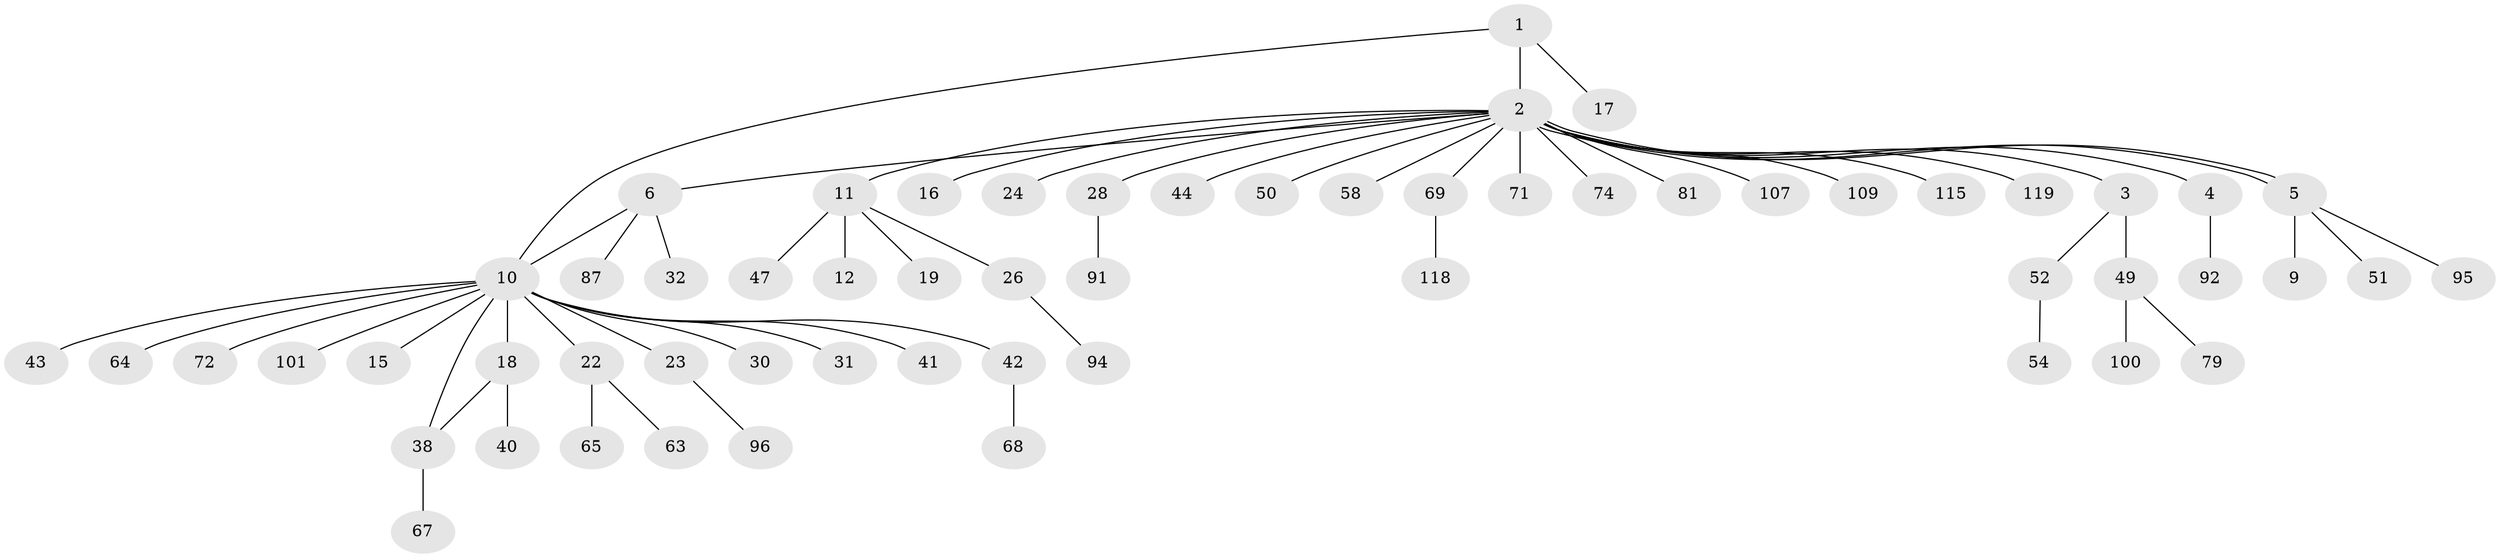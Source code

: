 // original degree distribution, {3: 0.058333333333333334, 22: 0.008333333333333333, 4: 0.041666666666666664, 6: 0.016666666666666666, 2: 0.175, 1: 0.6666666666666666, 5: 0.008333333333333333, 17: 0.008333333333333333, 9: 0.008333333333333333, 18: 0.008333333333333333}
// Generated by graph-tools (version 1.1) at 2025/14/03/09/25 04:14:39]
// undirected, 60 vertices, 62 edges
graph export_dot {
graph [start="1"]
  node [color=gray90,style=filled];
  1;
  2 [super="+36+7"];
  3 [super="+112"];
  4 [super="+39"];
  5 [super="+8"];
  6;
  9 [super="+105+62+21+37"];
  10 [super="+80+113+111+77+61+56+66+35+25+27+13"];
  11 [super="+34+99+88+45+55"];
  12;
  15 [super="+29"];
  16 [super="+90"];
  17;
  18 [super="+59"];
  19;
  22 [super="+33+53"];
  23;
  24;
  26;
  28;
  30;
  31;
  32;
  38;
  40;
  41;
  42;
  43;
  44;
  47;
  49;
  50 [super="+86"];
  51;
  52;
  54;
  58 [super="+85+82+114"];
  63;
  64;
  65;
  67;
  68;
  69;
  71;
  72;
  74;
  79;
  81;
  87;
  91 [super="+116"];
  92;
  94 [super="+102"];
  95;
  96;
  100;
  101;
  107;
  109;
  115;
  118;
  119;
  1 -- 2;
  1 -- 10;
  1 -- 17;
  2 -- 3;
  2 -- 4;
  2 -- 5;
  2 -- 5;
  2 -- 6;
  2 -- 11;
  2 -- 16;
  2 -- 24;
  2 -- 28;
  2 -- 44;
  2 -- 50;
  2 -- 58;
  2 -- 69;
  2 -- 74;
  2 -- 81;
  2 -- 107;
  2 -- 109;
  2 -- 115;
  2 -- 119;
  2 -- 71;
  3 -- 49;
  3 -- 52;
  4 -- 92;
  5 -- 9;
  5 -- 51;
  5 -- 95;
  6 -- 32;
  6 -- 87;
  6 -- 10;
  10 -- 15 [weight=2];
  10 -- 23;
  10 -- 30;
  10 -- 31;
  10 -- 41;
  10 -- 43;
  10 -- 42;
  10 -- 64;
  10 -- 101;
  10 -- 38;
  10 -- 72;
  10 -- 18;
  10 -- 22;
  11 -- 12;
  11 -- 19;
  11 -- 26;
  11 -- 47;
  18 -- 40;
  18 -- 38;
  22 -- 65;
  22 -- 63;
  23 -- 96;
  26 -- 94;
  28 -- 91;
  38 -- 67;
  42 -- 68;
  49 -- 79;
  49 -- 100;
  52 -- 54;
  69 -- 118;
}
